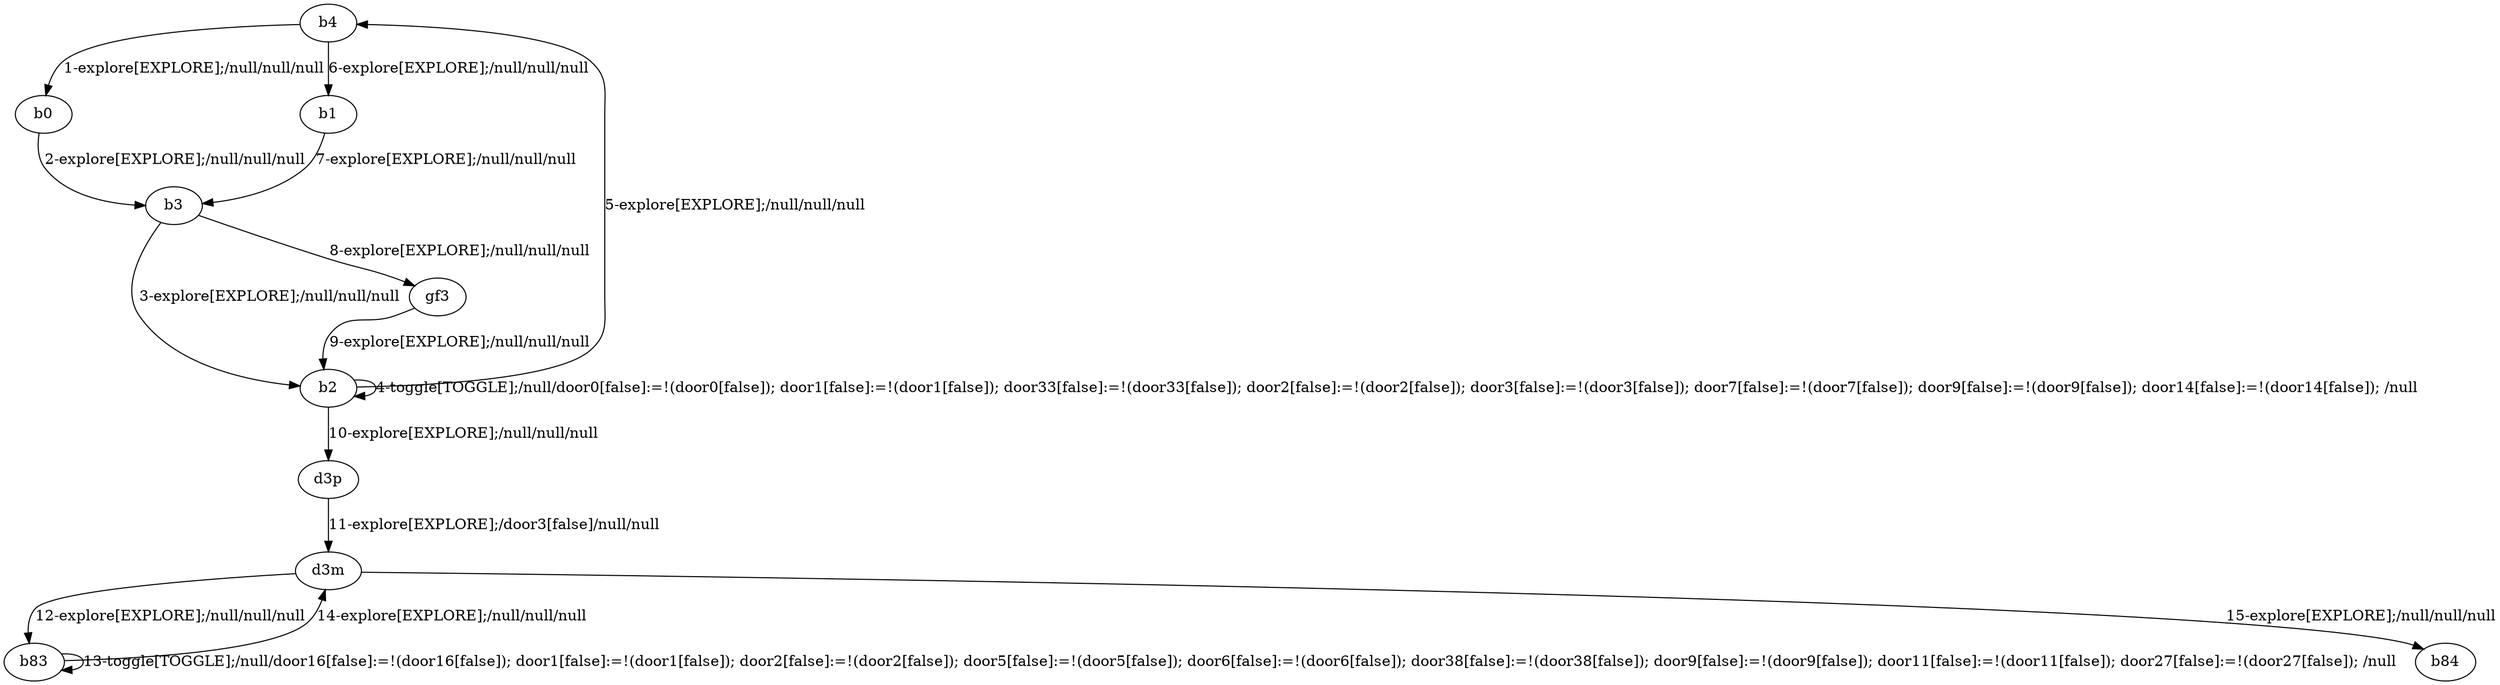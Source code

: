 # Total number of goals covered by this test: 4
# b83 --> d3m
# d3m --> b84
# d3m --> b83
# b83 --> b83

digraph g {
"b4" -> "b0" [label = "1-explore[EXPLORE];/null/null/null"];
"b0" -> "b3" [label = "2-explore[EXPLORE];/null/null/null"];
"b3" -> "b2" [label = "3-explore[EXPLORE];/null/null/null"];
"b2" -> "b2" [label = "4-toggle[TOGGLE];/null/door0[false]:=!(door0[false]); door1[false]:=!(door1[false]); door33[false]:=!(door33[false]); door2[false]:=!(door2[false]); door3[false]:=!(door3[false]); door7[false]:=!(door7[false]); door9[false]:=!(door9[false]); door14[false]:=!(door14[false]); /null"];
"b2" -> "b4" [label = "5-explore[EXPLORE];/null/null/null"];
"b4" -> "b1" [label = "6-explore[EXPLORE];/null/null/null"];
"b1" -> "b3" [label = "7-explore[EXPLORE];/null/null/null"];
"b3" -> "gf3" [label = "8-explore[EXPLORE];/null/null/null"];
"gf3" -> "b2" [label = "9-explore[EXPLORE];/null/null/null"];
"b2" -> "d3p" [label = "10-explore[EXPLORE];/null/null/null"];
"d3p" -> "d3m" [label = "11-explore[EXPLORE];/door3[false]/null/null"];
"d3m" -> "b83" [label = "12-explore[EXPLORE];/null/null/null"];
"b83" -> "b83" [label = "13-toggle[TOGGLE];/null/door16[false]:=!(door16[false]); door1[false]:=!(door1[false]); door2[false]:=!(door2[false]); door5[false]:=!(door5[false]); door6[false]:=!(door6[false]); door38[false]:=!(door38[false]); door9[false]:=!(door9[false]); door11[false]:=!(door11[false]); door27[false]:=!(door27[false]); /null"];
"b83" -> "d3m" [label = "14-explore[EXPLORE];/null/null/null"];
"d3m" -> "b84" [label = "15-explore[EXPLORE];/null/null/null"];
}